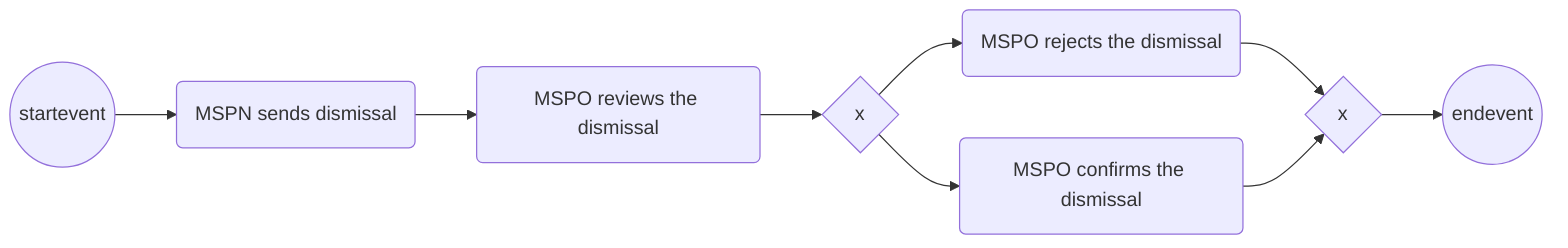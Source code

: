 flowchart LR
0:startevent:((startevent))-->1:task:(MSPN sends dismissal)
1:task:-->2:task:(MSPO reviews the dismissal)
2:task:-->3:exclusivegateway:{x}
3:exclusivegateway:-->4:task:(MSPO rejects the dismissal)
3:exclusivegateway:-->6:task:(MSPO confirms the dismissal)
4:task:-->5:exclusivegateway:{x}
6:task:-->5:exclusivegateway:
5:exclusivegateway:-->7:endevent:((endevent))